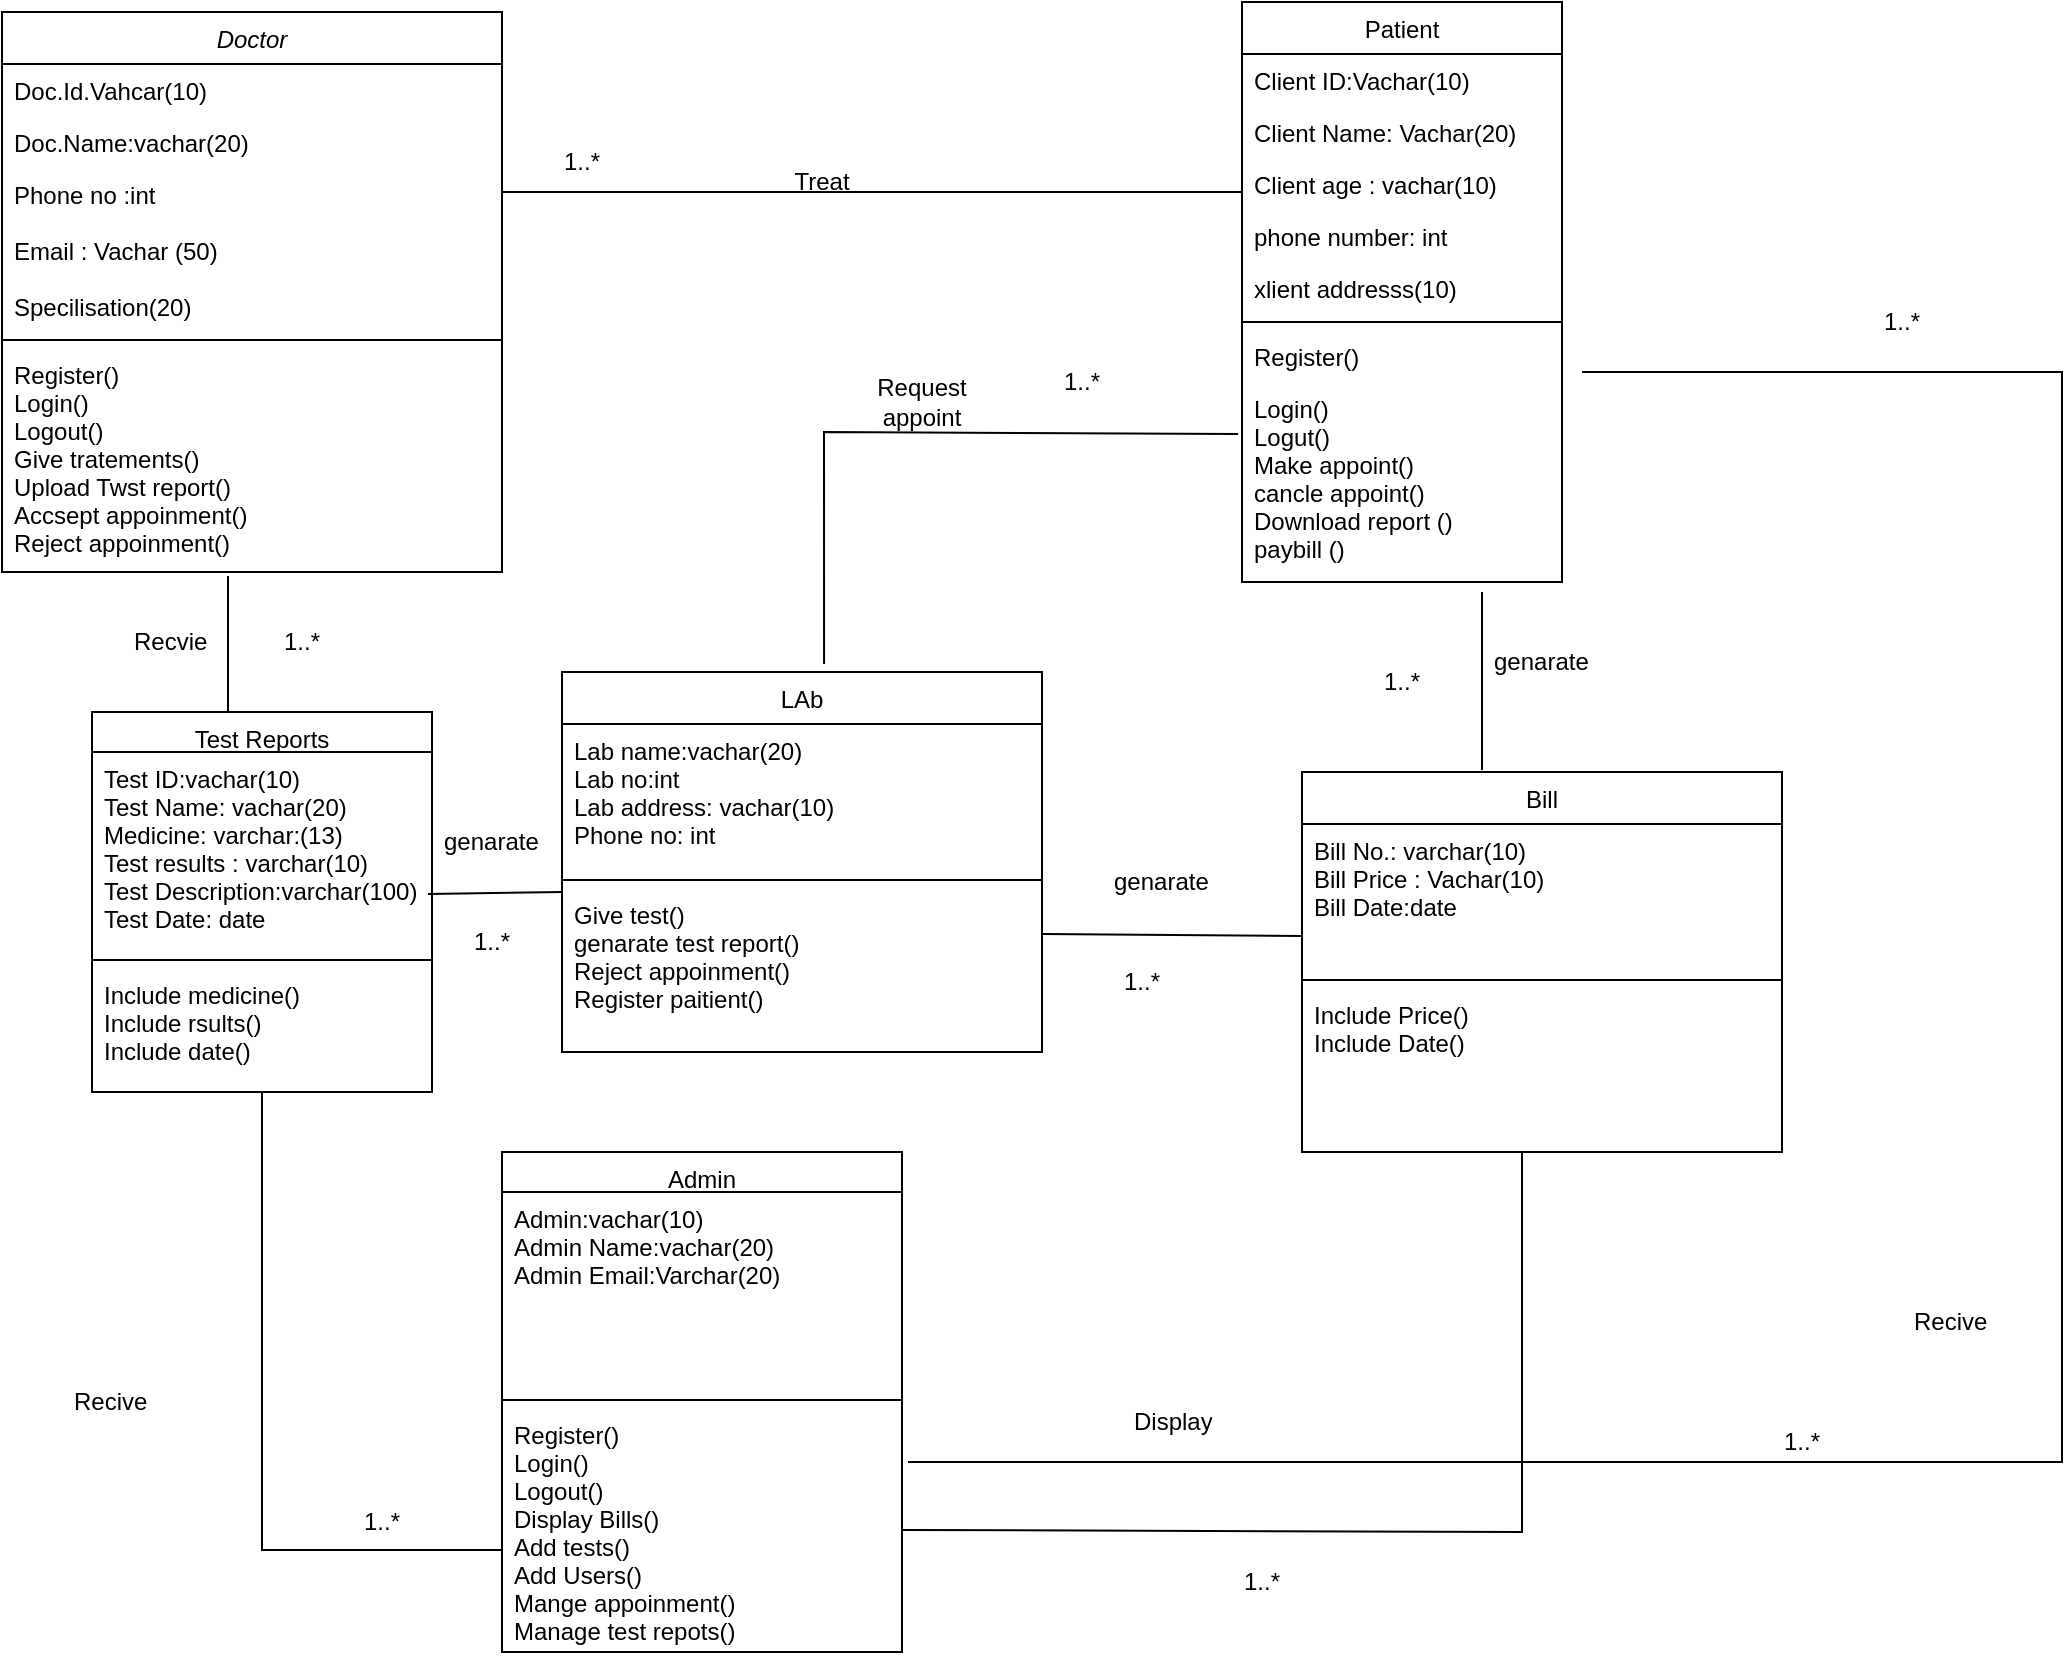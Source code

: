 <mxfile version="22.0.3" type="device">
  <diagram id="C5RBs43oDa-KdzZeNtuy" name="Page-1">
    <mxGraphModel dx="2049" dy="858" grid="1" gridSize="10" guides="1" tooltips="1" connect="1" arrows="1" fold="1" page="1" pageScale="1" pageWidth="827" pageHeight="1169" math="0" shadow="0">
      <root>
        <mxCell id="WIyWlLk6GJQsqaUBKTNV-0" />
        <mxCell id="WIyWlLk6GJQsqaUBKTNV-1" parent="WIyWlLk6GJQsqaUBKTNV-0" />
        <mxCell id="zkfFHV4jXpPFQw0GAbJ--0" value="Doctor" style="swimlane;fontStyle=2;align=center;verticalAlign=top;childLayout=stackLayout;horizontal=1;startSize=26;horizontalStack=0;resizeParent=1;resizeLast=0;collapsible=1;marginBottom=0;rounded=0;shadow=0;strokeWidth=1;" parent="WIyWlLk6GJQsqaUBKTNV-1" vertex="1">
          <mxGeometry x="50" y="30" width="250" height="280" as="geometry">
            <mxRectangle x="230" y="140" width="160" height="26" as="alternateBounds" />
          </mxGeometry>
        </mxCell>
        <mxCell id="zkfFHV4jXpPFQw0GAbJ--1" value="Doc.Id.Vahcar(10)" style="text;align=left;verticalAlign=top;spacingLeft=4;spacingRight=4;overflow=hidden;rotatable=0;points=[[0,0.5],[1,0.5]];portConstraint=eastwest;" parent="zkfFHV4jXpPFQw0GAbJ--0" vertex="1">
          <mxGeometry y="26" width="250" height="26" as="geometry" />
        </mxCell>
        <mxCell id="zkfFHV4jXpPFQw0GAbJ--2" value="Doc.Name:vachar(20)" style="text;align=left;verticalAlign=top;spacingLeft=4;spacingRight=4;overflow=hidden;rotatable=0;points=[[0,0.5],[1,0.5]];portConstraint=eastwest;rounded=0;shadow=0;html=0;" parent="zkfFHV4jXpPFQw0GAbJ--0" vertex="1">
          <mxGeometry y="52" width="250" height="26" as="geometry" />
        </mxCell>
        <mxCell id="zkfFHV4jXpPFQw0GAbJ--3" value="Phone no :int &#xa;&#xa;Email : Vachar (50)&#xa;&#xa;Specilisation(20)" style="text;align=left;verticalAlign=top;spacingLeft=4;spacingRight=4;overflow=hidden;rotatable=0;points=[[0,0.5],[1,0.5]];portConstraint=eastwest;rounded=0;shadow=0;html=0;" parent="zkfFHV4jXpPFQw0GAbJ--0" vertex="1">
          <mxGeometry y="78" width="250" height="82" as="geometry" />
        </mxCell>
        <mxCell id="zkfFHV4jXpPFQw0GAbJ--4" value="" style="line;html=1;strokeWidth=1;align=left;verticalAlign=middle;spacingTop=-1;spacingLeft=3;spacingRight=3;rotatable=0;labelPosition=right;points=[];portConstraint=eastwest;" parent="zkfFHV4jXpPFQw0GAbJ--0" vertex="1">
          <mxGeometry y="160" width="250" height="8" as="geometry" />
        </mxCell>
        <mxCell id="zkfFHV4jXpPFQw0GAbJ--5" value="Register()&#xa;Login()&#xa;Logout()&#xa;Give tratements()&#xa;Upload Twst report()&#xa;Accsept appoinment()&#xa;Reject appoinment()" style="text;align=left;verticalAlign=top;spacingLeft=4;spacingRight=4;overflow=hidden;rotatable=0;points=[[0,0.5],[1,0.5]];portConstraint=eastwest;" parent="zkfFHV4jXpPFQw0GAbJ--0" vertex="1">
          <mxGeometry y="168" width="250" height="112" as="geometry" />
        </mxCell>
        <mxCell id="zkfFHV4jXpPFQw0GAbJ--6" value="Test Reports" style="swimlane;fontStyle=0;align=center;verticalAlign=top;childLayout=stackLayout;horizontal=1;startSize=20;horizontalStack=0;resizeParent=1;resizeLast=0;collapsible=1;marginBottom=0;rounded=0;shadow=0;strokeWidth=1;" parent="WIyWlLk6GJQsqaUBKTNV-1" vertex="1">
          <mxGeometry x="95" y="380" width="170" height="190" as="geometry">
            <mxRectangle x="130" y="380" width="160" height="26" as="alternateBounds" />
          </mxGeometry>
        </mxCell>
        <mxCell id="zkfFHV4jXpPFQw0GAbJ--7" value="Test ID:vachar(10)&#xa;Test Name: vachar(20)&#xa;Medicine: varchar:(13)&#xa;Test results : varchar(10)&#xa;Test Description:varchar(100)&#xa;Test Date: date" style="text;align=left;verticalAlign=top;spacingLeft=4;spacingRight=4;overflow=hidden;rotatable=0;points=[[0,0.5],[1,0.5]];portConstraint=eastwest;" parent="zkfFHV4jXpPFQw0GAbJ--6" vertex="1">
          <mxGeometry y="20" width="170" height="100" as="geometry" />
        </mxCell>
        <mxCell id="zkfFHV4jXpPFQw0GAbJ--9" value="" style="line;html=1;strokeWidth=1;align=left;verticalAlign=middle;spacingTop=-1;spacingLeft=3;spacingRight=3;rotatable=0;labelPosition=right;points=[];portConstraint=eastwest;" parent="zkfFHV4jXpPFQw0GAbJ--6" vertex="1">
          <mxGeometry y="120" width="170" height="8" as="geometry" />
        </mxCell>
        <mxCell id="dRBuRSRy8mAwopVPbI2j-8" value="Include medicine()&#xa;Include rsults()&#xa;Include date()&#xa;" style="text;align=left;verticalAlign=top;spacingLeft=4;spacingRight=4;overflow=hidden;rotatable=0;points=[[0,0.5],[1,0.5]];portConstraint=eastwest;" vertex="1" parent="zkfFHV4jXpPFQw0GAbJ--6">
          <mxGeometry y="128" width="170" height="62" as="geometry" />
        </mxCell>
        <mxCell id="zkfFHV4jXpPFQw0GAbJ--13" value="LAb" style="swimlane;fontStyle=0;align=center;verticalAlign=top;childLayout=stackLayout;horizontal=1;startSize=26;horizontalStack=0;resizeParent=1;resizeLast=0;collapsible=1;marginBottom=0;rounded=0;shadow=0;strokeWidth=1;" parent="WIyWlLk6GJQsqaUBKTNV-1" vertex="1">
          <mxGeometry x="330" y="360" width="240" height="190" as="geometry">
            <mxRectangle x="340" y="380" width="170" height="26" as="alternateBounds" />
          </mxGeometry>
        </mxCell>
        <mxCell id="zkfFHV4jXpPFQw0GAbJ--14" value="Lab name:vachar(20)&#xa;Lab no:int&#xa;Lab address: vachar(10)&#xa;Phone no: int" style="text;align=left;verticalAlign=top;spacingLeft=4;spacingRight=4;overflow=hidden;rotatable=0;points=[[0,0.5],[1,0.5]];portConstraint=eastwest;" parent="zkfFHV4jXpPFQw0GAbJ--13" vertex="1">
          <mxGeometry y="26" width="240" height="74" as="geometry" />
        </mxCell>
        <mxCell id="zkfFHV4jXpPFQw0GAbJ--15" value="" style="line;html=1;strokeWidth=1;align=left;verticalAlign=middle;spacingTop=-1;spacingLeft=3;spacingRight=3;rotatable=0;labelPosition=right;points=[];portConstraint=eastwest;" parent="zkfFHV4jXpPFQw0GAbJ--13" vertex="1">
          <mxGeometry y="100" width="240" height="8" as="geometry" />
        </mxCell>
        <mxCell id="dRBuRSRy8mAwopVPbI2j-1" value="Give test()&#xa;genarate test report()&#xa;Reject appoinment()&#xa;Register paitient()&#xa;" style="text;align=left;verticalAlign=top;spacingLeft=4;spacingRight=4;overflow=hidden;rotatable=0;points=[[0,0.5],[1,0.5]];portConstraint=eastwest;" vertex="1" parent="zkfFHV4jXpPFQw0GAbJ--13">
          <mxGeometry y="108" width="240" height="74" as="geometry" />
        </mxCell>
        <mxCell id="zkfFHV4jXpPFQw0GAbJ--17" value="Patient" style="swimlane;fontStyle=0;align=center;verticalAlign=top;childLayout=stackLayout;horizontal=1;startSize=26;horizontalStack=0;resizeParent=1;resizeLast=0;collapsible=1;marginBottom=0;rounded=0;shadow=0;strokeWidth=1;" parent="WIyWlLk6GJQsqaUBKTNV-1" vertex="1">
          <mxGeometry x="670" y="25" width="160" height="290" as="geometry">
            <mxRectangle x="550" y="140" width="160" height="26" as="alternateBounds" />
          </mxGeometry>
        </mxCell>
        <mxCell id="zkfFHV4jXpPFQw0GAbJ--18" value="Client ID:Vachar(10)" style="text;align=left;verticalAlign=top;spacingLeft=4;spacingRight=4;overflow=hidden;rotatable=0;points=[[0,0.5],[1,0.5]];portConstraint=eastwest;" parent="zkfFHV4jXpPFQw0GAbJ--17" vertex="1">
          <mxGeometry y="26" width="160" height="26" as="geometry" />
        </mxCell>
        <mxCell id="zkfFHV4jXpPFQw0GAbJ--19" value="Client Name: Vachar(20)&#xa;" style="text;align=left;verticalAlign=top;spacingLeft=4;spacingRight=4;overflow=hidden;rotatable=0;points=[[0,0.5],[1,0.5]];portConstraint=eastwest;rounded=0;shadow=0;html=0;" parent="zkfFHV4jXpPFQw0GAbJ--17" vertex="1">
          <mxGeometry y="52" width="160" height="26" as="geometry" />
        </mxCell>
        <mxCell id="zkfFHV4jXpPFQw0GAbJ--20" value="Client age : vachar(10)" style="text;align=left;verticalAlign=top;spacingLeft=4;spacingRight=4;overflow=hidden;rotatable=0;points=[[0,0.5],[1,0.5]];portConstraint=eastwest;rounded=0;shadow=0;html=0;" parent="zkfFHV4jXpPFQw0GAbJ--17" vertex="1">
          <mxGeometry y="78" width="160" height="26" as="geometry" />
        </mxCell>
        <mxCell id="zkfFHV4jXpPFQw0GAbJ--21" value="phone number: int" style="text;align=left;verticalAlign=top;spacingLeft=4;spacingRight=4;overflow=hidden;rotatable=0;points=[[0,0.5],[1,0.5]];portConstraint=eastwest;rounded=0;shadow=0;html=0;" parent="zkfFHV4jXpPFQw0GAbJ--17" vertex="1">
          <mxGeometry y="104" width="160" height="26" as="geometry" />
        </mxCell>
        <mxCell id="zkfFHV4jXpPFQw0GAbJ--22" value="xlient addresss(10)" style="text;align=left;verticalAlign=top;spacingLeft=4;spacingRight=4;overflow=hidden;rotatable=0;points=[[0,0.5],[1,0.5]];portConstraint=eastwest;rounded=0;shadow=0;html=0;" parent="zkfFHV4jXpPFQw0GAbJ--17" vertex="1">
          <mxGeometry y="130" width="160" height="26" as="geometry" />
        </mxCell>
        <mxCell id="zkfFHV4jXpPFQw0GAbJ--23" value="" style="line;html=1;strokeWidth=1;align=left;verticalAlign=middle;spacingTop=-1;spacingLeft=3;spacingRight=3;rotatable=0;labelPosition=right;points=[];portConstraint=eastwest;" parent="zkfFHV4jXpPFQw0GAbJ--17" vertex="1">
          <mxGeometry y="156" width="160" height="8" as="geometry" />
        </mxCell>
        <mxCell id="zkfFHV4jXpPFQw0GAbJ--24" value="Register()" style="text;align=left;verticalAlign=top;spacingLeft=4;spacingRight=4;overflow=hidden;rotatable=0;points=[[0,0.5],[1,0.5]];portConstraint=eastwest;" parent="zkfFHV4jXpPFQw0GAbJ--17" vertex="1">
          <mxGeometry y="164" width="160" height="26" as="geometry" />
        </mxCell>
        <mxCell id="dRBuRSRy8mAwopVPbI2j-18" value="" style="endArrow=none;html=1;rounded=0;exitX=0.375;exitY=-0.005;exitDx=0;exitDy=0;exitPerimeter=0;" edge="1" parent="zkfFHV4jXpPFQw0GAbJ--17" source="dRBuRSRy8mAwopVPbI2j-14">
          <mxGeometry width="50" height="50" relative="1" as="geometry">
            <mxPoint x="60" y="340" as="sourcePoint" />
            <mxPoint x="120" y="295" as="targetPoint" />
          </mxGeometry>
        </mxCell>
        <mxCell id="zkfFHV4jXpPFQw0GAbJ--25" value="Login()&#xa;Logut()&#xa;Make appoint()&#xa;cancle appoint()&#xa;Download report ()&#xa;paybill ()" style="text;align=left;verticalAlign=top;spacingLeft=4;spacingRight=4;overflow=hidden;rotatable=0;points=[[0,0.5],[1,0.5]];portConstraint=eastwest;" parent="zkfFHV4jXpPFQw0GAbJ--17" vertex="1">
          <mxGeometry y="190" width="160" height="90" as="geometry" />
        </mxCell>
        <mxCell id="dRBuRSRy8mAwopVPbI2j-3" value="" style="endArrow=none;html=1;rounded=0;exitX=0.546;exitY=-0.021;exitDx=0;exitDy=0;exitPerimeter=0;entryX=-0.012;entryY=0.289;entryDx=0;entryDy=0;entryPerimeter=0;" edge="1" parent="WIyWlLk6GJQsqaUBKTNV-1" source="zkfFHV4jXpPFQw0GAbJ--13" target="zkfFHV4jXpPFQw0GAbJ--25">
          <mxGeometry width="50" height="50" relative="1" as="geometry">
            <mxPoint x="550" y="290" as="sourcePoint" />
            <mxPoint x="600" y="240" as="targetPoint" />
            <Array as="points">
              <mxPoint x="461" y="240" />
            </Array>
          </mxGeometry>
        </mxCell>
        <mxCell id="dRBuRSRy8mAwopVPbI2j-4" value="" style="endArrow=none;html=1;rounded=0;" edge="1" parent="WIyWlLk6GJQsqaUBKTNV-1">
          <mxGeometry width="50" height="50" relative="1" as="geometry">
            <mxPoint x="300" y="120" as="sourcePoint" />
            <mxPoint x="670" y="120" as="targetPoint" />
          </mxGeometry>
        </mxCell>
        <mxCell id="dRBuRSRy8mAwopVPbI2j-5" value="Treat" style="text;html=1;strokeColor=none;fillColor=none;align=center;verticalAlign=middle;whiteSpace=wrap;rounded=0;" vertex="1" parent="WIyWlLk6GJQsqaUBKTNV-1">
          <mxGeometry x="430" y="100" width="60" height="30" as="geometry" />
        </mxCell>
        <mxCell id="dRBuRSRy8mAwopVPbI2j-6" value="Request appoint" style="text;html=1;strokeColor=none;fillColor=none;align=center;verticalAlign=middle;whiteSpace=wrap;rounded=0;" vertex="1" parent="WIyWlLk6GJQsqaUBKTNV-1">
          <mxGeometry x="480" y="210" width="60" height="30" as="geometry" />
        </mxCell>
        <mxCell id="dRBuRSRy8mAwopVPbI2j-9" value="" style="endArrow=none;html=1;rounded=0;entryX=0.452;entryY=1.018;entryDx=0;entryDy=0;entryPerimeter=0;" edge="1" parent="WIyWlLk6GJQsqaUBKTNV-1" target="zkfFHV4jXpPFQw0GAbJ--5">
          <mxGeometry width="50" height="50" relative="1" as="geometry">
            <mxPoint x="163" y="380" as="sourcePoint" />
            <mxPoint x="210" y="330" as="targetPoint" />
          </mxGeometry>
        </mxCell>
        <mxCell id="dRBuRSRy8mAwopVPbI2j-10" value="" style="endArrow=none;html=1;rounded=0;exitX=0.988;exitY=0.71;exitDx=0;exitDy=0;exitPerimeter=0;" edge="1" parent="WIyWlLk6GJQsqaUBKTNV-1" source="zkfFHV4jXpPFQw0GAbJ--7">
          <mxGeometry width="50" height="50" relative="1" as="geometry">
            <mxPoint x="280" y="520" as="sourcePoint" />
            <mxPoint x="330" y="470" as="targetPoint" />
          </mxGeometry>
        </mxCell>
        <mxCell id="dRBuRSRy8mAwopVPbI2j-11" value="Recvie" style="text;strokeColor=none;fillColor=none;align=left;verticalAlign=middle;spacingLeft=4;spacingRight=4;overflow=hidden;points=[[0,0.5],[1,0.5]];portConstraint=eastwest;rotatable=0;whiteSpace=wrap;html=1;" vertex="1" parent="WIyWlLk6GJQsqaUBKTNV-1">
          <mxGeometry x="110" y="330" width="80" height="30" as="geometry" />
        </mxCell>
        <mxCell id="dRBuRSRy8mAwopVPbI2j-12" value="genarate" style="text;strokeColor=none;fillColor=none;align=left;verticalAlign=middle;spacingLeft=4;spacingRight=4;overflow=hidden;points=[[0,0.5],[1,0.5]];portConstraint=eastwest;rotatable=0;whiteSpace=wrap;html=1;" vertex="1" parent="WIyWlLk6GJQsqaUBKTNV-1">
          <mxGeometry x="265" y="430" width="80" height="30" as="geometry" />
        </mxCell>
        <mxCell id="dRBuRSRy8mAwopVPbI2j-14" value="Bill" style="swimlane;fontStyle=0;align=center;verticalAlign=top;childLayout=stackLayout;horizontal=1;startSize=26;horizontalStack=0;resizeParent=1;resizeLast=0;collapsible=1;marginBottom=0;rounded=0;shadow=0;strokeWidth=1;" vertex="1" parent="WIyWlLk6GJQsqaUBKTNV-1">
          <mxGeometry x="700" y="410" width="240" height="190" as="geometry">
            <mxRectangle x="340" y="380" width="170" height="26" as="alternateBounds" />
          </mxGeometry>
        </mxCell>
        <mxCell id="dRBuRSRy8mAwopVPbI2j-15" value="Bill No.: varchar(10)&#xa;Bill Price : Vachar(10)&#xa;Bill Date:date" style="text;align=left;verticalAlign=top;spacingLeft=4;spacingRight=4;overflow=hidden;rotatable=0;points=[[0,0.5],[1,0.5]];portConstraint=eastwest;" vertex="1" parent="dRBuRSRy8mAwopVPbI2j-14">
          <mxGeometry y="26" width="240" height="74" as="geometry" />
        </mxCell>
        <mxCell id="dRBuRSRy8mAwopVPbI2j-16" value="" style="line;html=1;strokeWidth=1;align=left;verticalAlign=middle;spacingTop=-1;spacingLeft=3;spacingRight=3;rotatable=0;labelPosition=right;points=[];portConstraint=eastwest;" vertex="1" parent="dRBuRSRy8mAwopVPbI2j-14">
          <mxGeometry y="100" width="240" height="8" as="geometry" />
        </mxCell>
        <mxCell id="dRBuRSRy8mAwopVPbI2j-17" value="Include Price()&#xa;Include Date()" style="text;align=left;verticalAlign=top;spacingLeft=4;spacingRight=4;overflow=hidden;rotatable=0;points=[[0,0.5],[1,0.5]];portConstraint=eastwest;" vertex="1" parent="dRBuRSRy8mAwopVPbI2j-14">
          <mxGeometry y="108" width="240" height="74" as="geometry" />
        </mxCell>
        <mxCell id="dRBuRSRy8mAwopVPbI2j-22" value="genarate" style="text;strokeColor=none;fillColor=none;align=left;verticalAlign=middle;spacingLeft=4;spacingRight=4;overflow=hidden;points=[[0,0.5],[1,0.5]];portConstraint=eastwest;rotatable=0;whiteSpace=wrap;html=1;" vertex="1" parent="WIyWlLk6GJQsqaUBKTNV-1">
          <mxGeometry x="600" y="450" width="80" height="30" as="geometry" />
        </mxCell>
        <mxCell id="dRBuRSRy8mAwopVPbI2j-23" value="" style="endArrow=none;html=1;rounded=0;exitX=0.988;exitY=0.71;exitDx=0;exitDy=0;exitPerimeter=0;entryX=0;entryY=0.757;entryDx=0;entryDy=0;entryPerimeter=0;" edge="1" parent="WIyWlLk6GJQsqaUBKTNV-1" target="dRBuRSRy8mAwopVPbI2j-15">
          <mxGeometry width="50" height="50" relative="1" as="geometry">
            <mxPoint x="570" y="491" as="sourcePoint" />
            <mxPoint x="637" y="490" as="targetPoint" />
          </mxGeometry>
        </mxCell>
        <mxCell id="dRBuRSRy8mAwopVPbI2j-24" value="genarate" style="text;strokeColor=none;fillColor=none;align=left;verticalAlign=middle;spacingLeft=4;spacingRight=4;overflow=hidden;points=[[0,0.5],[1,0.5]];portConstraint=eastwest;rotatable=0;whiteSpace=wrap;html=1;" vertex="1" parent="WIyWlLk6GJQsqaUBKTNV-1">
          <mxGeometry x="790" y="340" width="80" height="30" as="geometry" />
        </mxCell>
        <mxCell id="dRBuRSRy8mAwopVPbI2j-25" value="Admin" style="swimlane;fontStyle=0;align=center;verticalAlign=top;childLayout=stackLayout;horizontal=1;startSize=20;horizontalStack=0;resizeParent=1;resizeLast=0;collapsible=1;marginBottom=0;rounded=0;shadow=0;strokeWidth=1;" vertex="1" parent="WIyWlLk6GJQsqaUBKTNV-1">
          <mxGeometry x="300" y="600" width="200" height="250" as="geometry">
            <mxRectangle x="130" y="380" width="160" height="26" as="alternateBounds" />
          </mxGeometry>
        </mxCell>
        <mxCell id="dRBuRSRy8mAwopVPbI2j-26" value="Admin:vachar(10)&#xa;Admin Name:vachar(20)&#xa;Admin Email:Varchar(20)" style="text;align=left;verticalAlign=top;spacingLeft=4;spacingRight=4;overflow=hidden;rotatable=0;points=[[0,0.5],[1,0.5]];portConstraint=eastwest;" vertex="1" parent="dRBuRSRy8mAwopVPbI2j-25">
          <mxGeometry y="20" width="200" height="100" as="geometry" />
        </mxCell>
        <mxCell id="dRBuRSRy8mAwopVPbI2j-27" value="" style="line;html=1;strokeWidth=1;align=left;verticalAlign=middle;spacingTop=-1;spacingLeft=3;spacingRight=3;rotatable=0;labelPosition=right;points=[];portConstraint=eastwest;" vertex="1" parent="dRBuRSRy8mAwopVPbI2j-25">
          <mxGeometry y="120" width="200" height="8" as="geometry" />
        </mxCell>
        <mxCell id="dRBuRSRy8mAwopVPbI2j-28" value="Register()&#xa;Login()&#xa;Logout()&#xa;Display Bills()&#xa;Add tests()&#xa;Add Users()&#xa;Mange appoinment()&#xa;Manage test repots()" style="text;align=left;verticalAlign=top;spacingLeft=4;spacingRight=4;overflow=hidden;rotatable=0;points=[[0,0.5],[1,0.5]];portConstraint=eastwest;" vertex="1" parent="dRBuRSRy8mAwopVPbI2j-25">
          <mxGeometry y="128" width="200" height="122" as="geometry" />
        </mxCell>
        <mxCell id="dRBuRSRy8mAwopVPbI2j-29" value="" style="endArrow=none;html=1;rounded=0;exitX=1;exitY=0.5;exitDx=0;exitDy=0;" edge="1" parent="WIyWlLk6GJQsqaUBKTNV-1" source="dRBuRSRy8mAwopVPbI2j-28">
          <mxGeometry width="50" height="50" relative="1" as="geometry">
            <mxPoint x="760" y="650" as="sourcePoint" />
            <mxPoint x="810" y="600" as="targetPoint" />
            <Array as="points">
              <mxPoint x="810" y="790" />
            </Array>
          </mxGeometry>
        </mxCell>
        <mxCell id="dRBuRSRy8mAwopVPbI2j-30" value="" style="endArrow=none;html=1;rounded=0;exitX=1.015;exitY=0.221;exitDx=0;exitDy=0;exitPerimeter=0;entryX=1.063;entryY=-0.056;entryDx=0;entryDy=0;entryPerimeter=0;" edge="1" parent="WIyWlLk6GJQsqaUBKTNV-1" source="dRBuRSRy8mAwopVPbI2j-28" target="zkfFHV4jXpPFQw0GAbJ--25">
          <mxGeometry width="50" height="50" relative="1" as="geometry">
            <mxPoint x="710" y="360" as="sourcePoint" />
            <mxPoint x="1030" y="220" as="targetPoint" />
            <Array as="points">
              <mxPoint x="1080" y="755" />
              <mxPoint x="1080" y="210" />
            </Array>
          </mxGeometry>
        </mxCell>
        <mxCell id="dRBuRSRy8mAwopVPbI2j-31" value="" style="endArrow=none;html=1;rounded=0;exitX=1;exitY=0.5;exitDx=0;exitDy=0;entryX=0.5;entryY=1;entryDx=0;entryDy=0;entryPerimeter=0;" edge="1" parent="WIyWlLk6GJQsqaUBKTNV-1" target="dRBuRSRy8mAwopVPbI2j-8">
          <mxGeometry width="50" height="50" relative="1" as="geometry">
            <mxPoint x="300" y="799" as="sourcePoint" />
            <mxPoint x="190" y="570" as="targetPoint" />
            <Array as="points">
              <mxPoint x="180" y="799" />
            </Array>
          </mxGeometry>
        </mxCell>
        <mxCell id="dRBuRSRy8mAwopVPbI2j-32" value="Display" style="text;strokeColor=none;fillColor=none;align=left;verticalAlign=middle;spacingLeft=4;spacingRight=4;overflow=hidden;points=[[0,0.5],[1,0.5]];portConstraint=eastwest;rotatable=0;whiteSpace=wrap;html=1;" vertex="1" parent="WIyWlLk6GJQsqaUBKTNV-1">
          <mxGeometry x="610" y="720" width="80" height="30" as="geometry" />
        </mxCell>
        <mxCell id="dRBuRSRy8mAwopVPbI2j-33" value="Recive" style="text;strokeColor=none;fillColor=none;align=left;verticalAlign=middle;spacingLeft=4;spacingRight=4;overflow=hidden;points=[[0,0.5],[1,0.5]];portConstraint=eastwest;rotatable=0;whiteSpace=wrap;html=1;" vertex="1" parent="WIyWlLk6GJQsqaUBKTNV-1">
          <mxGeometry x="1000" y="670" width="80" height="30" as="geometry" />
        </mxCell>
        <mxCell id="dRBuRSRy8mAwopVPbI2j-34" value="Recive" style="text;strokeColor=none;fillColor=none;align=left;verticalAlign=middle;spacingLeft=4;spacingRight=4;overflow=hidden;points=[[0,0.5],[1,0.5]];portConstraint=eastwest;rotatable=0;whiteSpace=wrap;html=1;" vertex="1" parent="WIyWlLk6GJQsqaUBKTNV-1">
          <mxGeometry x="80" y="710" width="80" height="30" as="geometry" />
        </mxCell>
        <mxCell id="dRBuRSRy8mAwopVPbI2j-35" value="1..*" style="text;html=1;strokeColor=none;fillColor=none;align=center;verticalAlign=middle;whiteSpace=wrap;rounded=0;" vertex="1" parent="WIyWlLk6GJQsqaUBKTNV-1">
          <mxGeometry x="310" y="90" width="60" height="30" as="geometry" />
        </mxCell>
        <mxCell id="dRBuRSRy8mAwopVPbI2j-37" value="1..*" style="text;html=1;strokeColor=none;fillColor=none;align=center;verticalAlign=middle;whiteSpace=wrap;rounded=0;" vertex="1" parent="WIyWlLk6GJQsqaUBKTNV-1">
          <mxGeometry x="560" y="200" width="60" height="30" as="geometry" />
        </mxCell>
        <mxCell id="dRBuRSRy8mAwopVPbI2j-38" value="1..*" style="text;html=1;strokeColor=none;fillColor=none;align=center;verticalAlign=middle;whiteSpace=wrap;rounded=0;" vertex="1" parent="WIyWlLk6GJQsqaUBKTNV-1">
          <mxGeometry x="970" y="170" width="60" height="30" as="geometry" />
        </mxCell>
        <mxCell id="dRBuRSRy8mAwopVPbI2j-39" value="1..*" style="text;html=1;strokeColor=none;fillColor=none;align=center;verticalAlign=middle;whiteSpace=wrap;rounded=0;" vertex="1" parent="WIyWlLk6GJQsqaUBKTNV-1">
          <mxGeometry x="720" y="350" width="60" height="30" as="geometry" />
        </mxCell>
        <mxCell id="dRBuRSRy8mAwopVPbI2j-40" value="1..*" style="text;html=1;strokeColor=none;fillColor=none;align=center;verticalAlign=middle;whiteSpace=wrap;rounded=0;" vertex="1" parent="WIyWlLk6GJQsqaUBKTNV-1">
          <mxGeometry x="590" y="500" width="60" height="30" as="geometry" />
        </mxCell>
        <mxCell id="dRBuRSRy8mAwopVPbI2j-41" value="1..*" style="text;html=1;strokeColor=none;fillColor=none;align=center;verticalAlign=middle;whiteSpace=wrap;rounded=0;" vertex="1" parent="WIyWlLk6GJQsqaUBKTNV-1">
          <mxGeometry x="920" y="730" width="60" height="30" as="geometry" />
        </mxCell>
        <mxCell id="dRBuRSRy8mAwopVPbI2j-42" value="1..*" style="text;html=1;strokeColor=none;fillColor=none;align=center;verticalAlign=middle;whiteSpace=wrap;rounded=0;" vertex="1" parent="WIyWlLk6GJQsqaUBKTNV-1">
          <mxGeometry x="650" y="800" width="60" height="30" as="geometry" />
        </mxCell>
        <mxCell id="dRBuRSRy8mAwopVPbI2j-43" value="1..*" style="text;html=1;strokeColor=none;fillColor=none;align=center;verticalAlign=middle;whiteSpace=wrap;rounded=0;" vertex="1" parent="WIyWlLk6GJQsqaUBKTNV-1">
          <mxGeometry x="210" y="770" width="60" height="30" as="geometry" />
        </mxCell>
        <mxCell id="dRBuRSRy8mAwopVPbI2j-44" value="1..*" style="text;html=1;strokeColor=none;fillColor=none;align=center;verticalAlign=middle;whiteSpace=wrap;rounded=0;" vertex="1" parent="WIyWlLk6GJQsqaUBKTNV-1">
          <mxGeometry x="265" y="480" width="60" height="30" as="geometry" />
        </mxCell>
        <mxCell id="dRBuRSRy8mAwopVPbI2j-45" value="1..*" style="text;html=1;strokeColor=none;fillColor=none;align=center;verticalAlign=middle;whiteSpace=wrap;rounded=0;" vertex="1" parent="WIyWlLk6GJQsqaUBKTNV-1">
          <mxGeometry x="170" y="330" width="60" height="30" as="geometry" />
        </mxCell>
      </root>
    </mxGraphModel>
  </diagram>
</mxfile>

